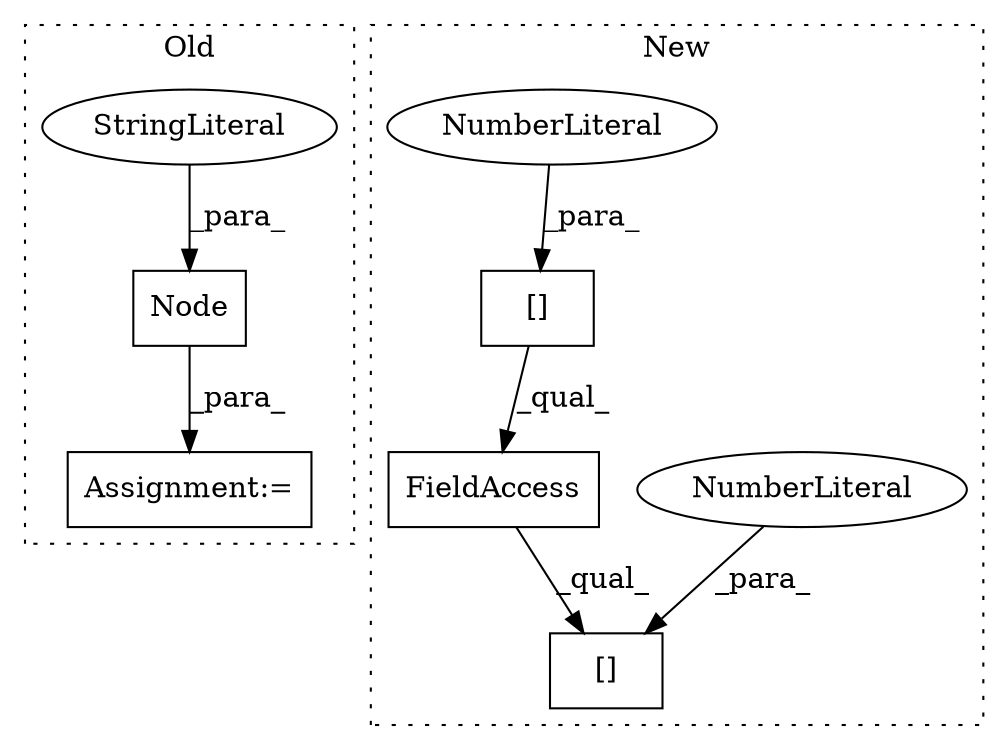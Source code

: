 digraph G {
subgraph cluster0 {
1 [label="Node" a="32" s="14284,14467" l="5,1" shape="box"];
4 [label="Assignment:=" a="7" s="14283" l="1" shape="box"];
8 [label="StringLiteral" a="45" s="14309" l="9" shape="ellipse"];
label = "Old";
style="dotted";
}
subgraph cluster1 {
2 [label="[]" a="2" s="15528,15545" l="16,1" shape="box"];
3 [label="FieldAccess" a="22" s="15528" l="15" shape="box"];
5 [label="NumberLiteral" a="34" s="15544" l="1" shape="ellipse"];
6 [label="[]" a="2" s="15528,15535" l="6,1" shape="box"];
7 [label="NumberLiteral" a="34" s="15534" l="1" shape="ellipse"];
label = "New";
style="dotted";
}
1 -> 4 [label="_para_"];
3 -> 2 [label="_qual_"];
5 -> 2 [label="_para_"];
6 -> 3 [label="_qual_"];
7 -> 6 [label="_para_"];
8 -> 1 [label="_para_"];
}